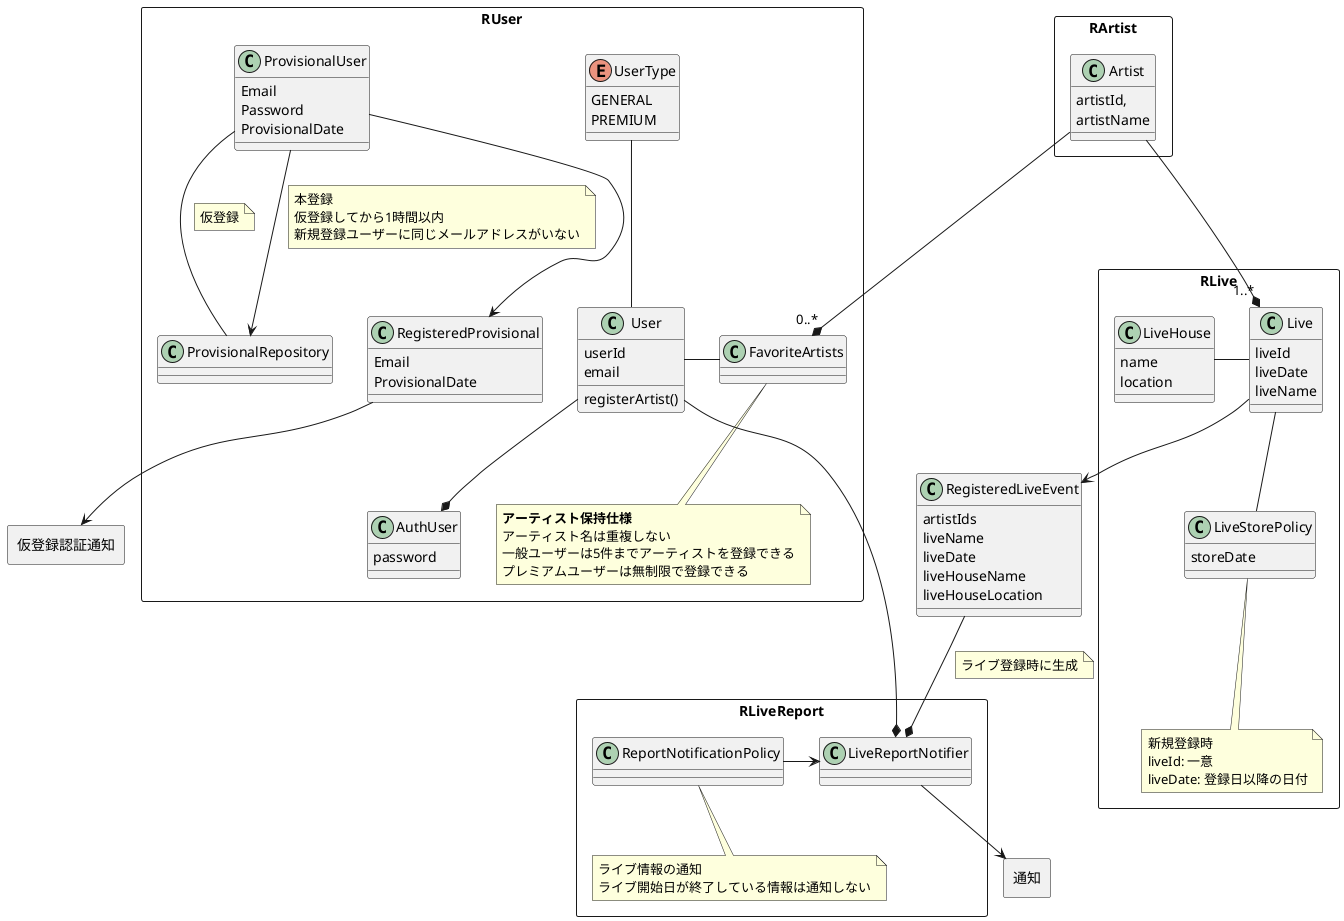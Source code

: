 @startuml live

rectangle RLiveReport {
    class LiveReportNotifier {

    }

    class ReportNotificationPolicy {

    }

    note bottom
    ライブ情報の通知
    ライブ開始日が終了している情報は通知しない
    end note

    ReportNotificationPolicy -right-> LiveReportNotifier
}

rectangle 通知 {

}

LiveReportNotifier -down-> 通知

rectangle RUser {
    class User {
        userId
        email
        registerArtist()
    }

    class AuthUser {
        password
    }

    User --* AuthUser

    class FavoriteArtists {

    }

    note bottom
    **アーティスト保持仕様**
    アーティスト名は重複しない
    一般ユーザーは5件までアーティストを登録できる
    プレミアムユーザーは無制限で登録できる
    end note

    enum UserType {
        GENERAL
        PREMIUM
    }

    class ProvisionalUser {
        Email
        Password
        ProvisionalDate
    }

    class ProvisionalRepository {

    }

    class RegisteredProvisional {
        Email
        ProvisionalDate
    }

UserType -- User
User - FavoriteArtists
ProvisionalUser -- ProvisionalRepository
note on link
仮登録
end note
ProvisionalUser --> RegisteredProvisional
ProvisionalUser --> ProvisionalRepository
note on link
本登録
仮登録してから1時間以内
新規登録ユーザーに同じメールアドレスがいない
end note
}

rectangle 仮登録認証通知 {
}

RegisteredProvisional --> 仮登録認証通知

rectangle RArtist {
class Artist {
    artistId,
    artistName
}
}

rectangle RLive {
class Live {
    liveId
    liveDate
    liveName
}

class LiveHouse {
    name
    location
}

class LiveStorePolicy {
    storeDate
}
note bottom
新規登録時
liveId: 一意
liveDate: 登録日以降の日付
end note

Live -left- LiveHouse
Live -down- LiveStorePolicy
}

class RegisteredLiveEvent {
artistIds
liveName
liveDate
liveHouseName
liveHouseLocation
}

Live -down-> RegisteredLiveEvent

Artist --*"1..*" Live
Artist --*"0..*" FavoriteArtists
RegisteredLiveEvent -down-* LiveReportNotifier
note on link
ライブ登録時に生成
end note
User -down-* LiveReportNotifier
@enduml
